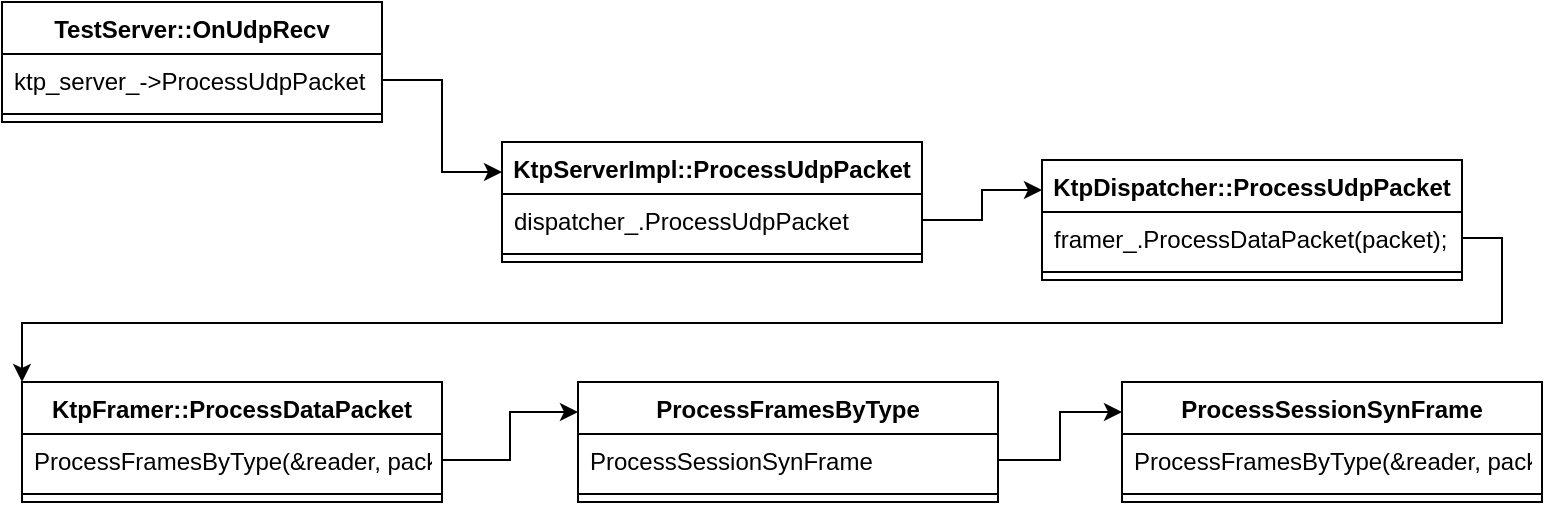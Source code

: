 <mxfile version="16.5.6" type="github" pages="2">
  <diagram id="C5RBs43oDa-KdzZeNtuy" name="Page-1">
    <mxGraphModel dx="1180" dy="758" grid="1" gridSize="10" guides="1" tooltips="1" connect="1" arrows="1" fold="1" page="1" pageScale="1" pageWidth="827" pageHeight="1169" math="0" shadow="0">
      <root>
        <mxCell id="WIyWlLk6GJQsqaUBKTNV-0" />
        <mxCell id="WIyWlLk6GJQsqaUBKTNV-1" parent="WIyWlLk6GJQsqaUBKTNV-0" />
        <mxCell id="Zvb-G_2RB7lF34UyZwdk-3" value="TestServer::OnUdpRecv" style="swimlane;fontStyle=1;align=center;verticalAlign=top;childLayout=stackLayout;horizontal=1;startSize=26;horizontalStack=0;resizeParent=1;resizeParentMax=0;resizeLast=0;collapsible=1;marginBottom=0;" vertex="1" parent="WIyWlLk6GJQsqaUBKTNV-1">
          <mxGeometry x="20" y="50" width="190" height="60" as="geometry" />
        </mxCell>
        <mxCell id="Zvb-G_2RB7lF34UyZwdk-4" value="ktp_server_-&gt;ProcessUdpPacket" style="text;strokeColor=none;fillColor=none;align=left;verticalAlign=top;spacingLeft=4;spacingRight=4;overflow=hidden;rotatable=0;points=[[0,0.5],[1,0.5]];portConstraint=eastwest;" vertex="1" parent="Zvb-G_2RB7lF34UyZwdk-3">
          <mxGeometry y="26" width="190" height="26" as="geometry" />
        </mxCell>
        <mxCell id="Zvb-G_2RB7lF34UyZwdk-5" value="" style="line;strokeWidth=1;fillColor=none;align=left;verticalAlign=middle;spacingTop=-1;spacingLeft=3;spacingRight=3;rotatable=0;labelPosition=right;points=[];portConstraint=eastwest;" vertex="1" parent="Zvb-G_2RB7lF34UyZwdk-3">
          <mxGeometry y="52" width="190" height="8" as="geometry" />
        </mxCell>
        <mxCell id="Zvb-G_2RB7lF34UyZwdk-8" value="KtpServerImpl::ProcessUdpPacket" style="swimlane;fontStyle=1;align=center;verticalAlign=top;childLayout=stackLayout;horizontal=1;startSize=26;horizontalStack=0;resizeParent=1;resizeParentMax=0;resizeLast=0;collapsible=1;marginBottom=0;" vertex="1" parent="WIyWlLk6GJQsqaUBKTNV-1">
          <mxGeometry x="270" y="120" width="210" height="60" as="geometry" />
        </mxCell>
        <mxCell id="Zvb-G_2RB7lF34UyZwdk-9" value="dispatcher_.ProcessUdpPacket" style="text;strokeColor=none;fillColor=none;align=left;verticalAlign=top;spacingLeft=4;spacingRight=4;overflow=hidden;rotatable=0;points=[[0,0.5],[1,0.5]];portConstraint=eastwest;" vertex="1" parent="Zvb-G_2RB7lF34UyZwdk-8">
          <mxGeometry y="26" width="210" height="26" as="geometry" />
        </mxCell>
        <mxCell id="Zvb-G_2RB7lF34UyZwdk-10" value="" style="line;strokeWidth=1;fillColor=none;align=left;verticalAlign=middle;spacingTop=-1;spacingLeft=3;spacingRight=3;rotatable=0;labelPosition=right;points=[];portConstraint=eastwest;" vertex="1" parent="Zvb-G_2RB7lF34UyZwdk-8">
          <mxGeometry y="52" width="210" height="8" as="geometry" />
        </mxCell>
        <mxCell id="Zvb-G_2RB7lF34UyZwdk-11" style="edgeStyle=orthogonalEdgeStyle;rounded=0;orthogonalLoop=1;jettySize=auto;html=1;exitX=1;exitY=0.5;exitDx=0;exitDy=0;entryX=0;entryY=0.25;entryDx=0;entryDy=0;" edge="1" parent="WIyWlLk6GJQsqaUBKTNV-1" source="Zvb-G_2RB7lF34UyZwdk-4" target="Zvb-G_2RB7lF34UyZwdk-8">
          <mxGeometry relative="1" as="geometry" />
        </mxCell>
        <mxCell id="Zvb-G_2RB7lF34UyZwdk-12" value="KtpDispatcher::ProcessUdpPacket" style="swimlane;fontStyle=1;align=center;verticalAlign=top;childLayout=stackLayout;horizontal=1;startSize=26;horizontalStack=0;resizeParent=1;resizeParentMax=0;resizeLast=0;collapsible=1;marginBottom=0;" vertex="1" parent="WIyWlLk6GJQsqaUBKTNV-1">
          <mxGeometry x="540" y="129" width="210" height="60" as="geometry" />
        </mxCell>
        <mxCell id="Zvb-G_2RB7lF34UyZwdk-13" value="framer_.ProcessDataPacket(packet);" style="text;strokeColor=none;fillColor=none;align=left;verticalAlign=top;spacingLeft=4;spacingRight=4;overflow=hidden;rotatable=0;points=[[0,0.5],[1,0.5]];portConstraint=eastwest;" vertex="1" parent="Zvb-G_2RB7lF34UyZwdk-12">
          <mxGeometry y="26" width="210" height="26" as="geometry" />
        </mxCell>
        <mxCell id="Zvb-G_2RB7lF34UyZwdk-14" value="" style="line;strokeWidth=1;fillColor=none;align=left;verticalAlign=middle;spacingTop=-1;spacingLeft=3;spacingRight=3;rotatable=0;labelPosition=right;points=[];portConstraint=eastwest;" vertex="1" parent="Zvb-G_2RB7lF34UyZwdk-12">
          <mxGeometry y="52" width="210" height="8" as="geometry" />
        </mxCell>
        <mxCell id="Zvb-G_2RB7lF34UyZwdk-15" style="edgeStyle=orthogonalEdgeStyle;rounded=0;orthogonalLoop=1;jettySize=auto;html=1;exitX=1;exitY=0.5;exitDx=0;exitDy=0;entryX=0;entryY=0.25;entryDx=0;entryDy=0;" edge="1" parent="WIyWlLk6GJQsqaUBKTNV-1" source="Zvb-G_2RB7lF34UyZwdk-9" target="Zvb-G_2RB7lF34UyZwdk-12">
          <mxGeometry relative="1" as="geometry" />
        </mxCell>
        <mxCell id="Zvb-G_2RB7lF34UyZwdk-16" value="KtpFramer::ProcessDataPacket" style="swimlane;fontStyle=1;align=center;verticalAlign=top;childLayout=stackLayout;horizontal=1;startSize=26;horizontalStack=0;resizeParent=1;resizeParentMax=0;resizeLast=0;collapsible=1;marginBottom=0;" vertex="1" parent="WIyWlLk6GJQsqaUBKTNV-1">
          <mxGeometry x="30" y="240" width="210" height="60" as="geometry" />
        </mxCell>
        <mxCell id="Zvb-G_2RB7lF34UyZwdk-17" value="ProcessFramesByType(&amp;reader, packet);" style="text;strokeColor=none;fillColor=none;align=left;verticalAlign=top;spacingLeft=4;spacingRight=4;overflow=hidden;rotatable=0;points=[[0,0.5],[1,0.5]];portConstraint=eastwest;" vertex="1" parent="Zvb-G_2RB7lF34UyZwdk-16">
          <mxGeometry y="26" width="210" height="26" as="geometry" />
        </mxCell>
        <mxCell id="Zvb-G_2RB7lF34UyZwdk-18" value="" style="line;strokeWidth=1;fillColor=none;align=left;verticalAlign=middle;spacingTop=-1;spacingLeft=3;spacingRight=3;rotatable=0;labelPosition=right;points=[];portConstraint=eastwest;" vertex="1" parent="Zvb-G_2RB7lF34UyZwdk-16">
          <mxGeometry y="52" width="210" height="8" as="geometry" />
        </mxCell>
        <mxCell id="Zvb-G_2RB7lF34UyZwdk-19" style="edgeStyle=orthogonalEdgeStyle;rounded=0;orthogonalLoop=1;jettySize=auto;html=1;exitX=1;exitY=0.5;exitDx=0;exitDy=0;entryX=0;entryY=0;entryDx=0;entryDy=0;" edge="1" parent="WIyWlLk6GJQsqaUBKTNV-1" source="Zvb-G_2RB7lF34UyZwdk-13" target="Zvb-G_2RB7lF34UyZwdk-16">
          <mxGeometry relative="1" as="geometry" />
        </mxCell>
        <mxCell id="Zvb-G_2RB7lF34UyZwdk-20" value="ProcessFramesByType" style="swimlane;fontStyle=1;align=center;verticalAlign=top;childLayout=stackLayout;horizontal=1;startSize=26;horizontalStack=0;resizeParent=1;resizeParentMax=0;resizeLast=0;collapsible=1;marginBottom=0;" vertex="1" parent="WIyWlLk6GJQsqaUBKTNV-1">
          <mxGeometry x="308" y="240" width="210" height="60" as="geometry" />
        </mxCell>
        <mxCell id="Zvb-G_2RB7lF34UyZwdk-21" value="ProcessSessionSynFrame" style="text;strokeColor=none;fillColor=none;align=left;verticalAlign=top;spacingLeft=4;spacingRight=4;overflow=hidden;rotatable=0;points=[[0,0.5],[1,0.5]];portConstraint=eastwest;" vertex="1" parent="Zvb-G_2RB7lF34UyZwdk-20">
          <mxGeometry y="26" width="210" height="26" as="geometry" />
        </mxCell>
        <mxCell id="Zvb-G_2RB7lF34UyZwdk-22" value="" style="line;strokeWidth=1;fillColor=none;align=left;verticalAlign=middle;spacingTop=-1;spacingLeft=3;spacingRight=3;rotatable=0;labelPosition=right;points=[];portConstraint=eastwest;" vertex="1" parent="Zvb-G_2RB7lF34UyZwdk-20">
          <mxGeometry y="52" width="210" height="8" as="geometry" />
        </mxCell>
        <mxCell id="Zvb-G_2RB7lF34UyZwdk-23" style="edgeStyle=orthogonalEdgeStyle;rounded=0;orthogonalLoop=1;jettySize=auto;html=1;exitX=1;exitY=0.5;exitDx=0;exitDy=0;entryX=0;entryY=0.25;entryDx=0;entryDy=0;" edge="1" parent="WIyWlLk6GJQsqaUBKTNV-1" source="Zvb-G_2RB7lF34UyZwdk-17" target="Zvb-G_2RB7lF34UyZwdk-20">
          <mxGeometry relative="1" as="geometry" />
        </mxCell>
        <mxCell id="_iYWtfZNIUwV6yEUmiT8-0" value="ProcessSessionSynFrame" style="swimlane;fontStyle=1;align=center;verticalAlign=top;childLayout=stackLayout;horizontal=1;startSize=26;horizontalStack=0;resizeParent=1;resizeParentMax=0;resizeLast=0;collapsible=1;marginBottom=0;" vertex="1" parent="WIyWlLk6GJQsqaUBKTNV-1">
          <mxGeometry x="580" y="240" width="210" height="60" as="geometry" />
        </mxCell>
        <mxCell id="_iYWtfZNIUwV6yEUmiT8-1" value="ProcessFramesByType(&amp;reader, packet);" style="text;strokeColor=none;fillColor=none;align=left;verticalAlign=top;spacingLeft=4;spacingRight=4;overflow=hidden;rotatable=0;points=[[0,0.5],[1,0.5]];portConstraint=eastwest;" vertex="1" parent="_iYWtfZNIUwV6yEUmiT8-0">
          <mxGeometry y="26" width="210" height="26" as="geometry" />
        </mxCell>
        <mxCell id="_iYWtfZNIUwV6yEUmiT8-2" value="" style="line;strokeWidth=1;fillColor=none;align=left;verticalAlign=middle;spacingTop=-1;spacingLeft=3;spacingRight=3;rotatable=0;labelPosition=right;points=[];portConstraint=eastwest;" vertex="1" parent="_iYWtfZNIUwV6yEUmiT8-0">
          <mxGeometry y="52" width="210" height="8" as="geometry" />
        </mxCell>
        <mxCell id="_iYWtfZNIUwV6yEUmiT8-3" style="edgeStyle=orthogonalEdgeStyle;rounded=0;orthogonalLoop=1;jettySize=auto;html=1;exitX=1;exitY=0.5;exitDx=0;exitDy=0;entryX=0;entryY=0.25;entryDx=0;entryDy=0;fontColor=#FFFFFF;" edge="1" parent="WIyWlLk6GJQsqaUBKTNV-1" source="Zvb-G_2RB7lF34UyZwdk-21" target="_iYWtfZNIUwV6yEUmiT8-0">
          <mxGeometry relative="1" as="geometry" />
        </mxCell>
      </root>
    </mxGraphModel>
  </diagram>
  <diagram id="SkF46f49c2pdNxVRJJfA" name="第 2 页">
    <mxGraphModel dx="1298" dy="834" grid="1" gridSize="10" guides="1" tooltips="1" connect="1" arrows="1" fold="1" page="1" pageScale="1" pageWidth="827" pageHeight="1169" math="0" shadow="0">
      <root>
        <mxCell id="ltdCQtRovc_R7p-a1V0x-0" />
        <mxCell id="ltdCQtRovc_R7p-a1V0x-1" parent="ltdCQtRovc_R7p-a1V0x-0" />
        <mxCell id="ltdCQtRovc_R7p-a1V0x-3" value="TestServer" style="swimlane;fontStyle=1;align=center;verticalAlign=top;childLayout=stackLayout;horizontal=1;startSize=26;horizontalStack=0;resizeParent=1;resizeParentMax=0;resizeLast=0;collapsible=1;marginBottom=0;" vertex="1" parent="ltdCQtRovc_R7p-a1V0x-1">
          <mxGeometry x="140" y="60" width="160" height="86" as="geometry" />
        </mxCell>
        <mxCell id="ltdCQtRovc_R7p-a1V0x-4" value="+ field: type" style="text;strokeColor=none;fillColor=none;align=left;verticalAlign=top;spacingLeft=4;spacingRight=4;overflow=hidden;rotatable=0;points=[[0,0.5],[1,0.5]];portConstraint=eastwest;" vertex="1" parent="ltdCQtRovc_R7p-a1V0x-3">
          <mxGeometry y="26" width="160" height="26" as="geometry" />
        </mxCell>
        <mxCell id="ltdCQtRovc_R7p-a1V0x-5" value="" style="line;strokeWidth=1;fillColor=none;align=left;verticalAlign=middle;spacingTop=-1;spacingLeft=3;spacingRight=3;rotatable=0;labelPosition=right;points=[];portConstraint=eastwest;" vertex="1" parent="ltdCQtRovc_R7p-a1V0x-3">
          <mxGeometry y="52" width="160" height="8" as="geometry" />
        </mxCell>
        <mxCell id="ltdCQtRovc_R7p-a1V0x-6" value="+ method(type): type" style="text;strokeColor=none;fillColor=none;align=left;verticalAlign=top;spacingLeft=4;spacingRight=4;overflow=hidden;rotatable=0;points=[[0,0.5],[1,0.5]];portConstraint=eastwest;" vertex="1" parent="ltdCQtRovc_R7p-a1V0x-3">
          <mxGeometry y="60" width="160" height="26" as="geometry" />
        </mxCell>
        <mxCell id="ltdCQtRovc_R7p-a1V0x-7" value="" style="endArrow=block;dashed=1;endFill=0;endSize=12;html=1;rounded=0;" edge="1" parent="ltdCQtRovc_R7p-a1V0x-1">
          <mxGeometry width="160" relative="1" as="geometry">
            <mxPoint x="300" y="70" as="sourcePoint" />
            <mxPoint x="460" y="70" as="targetPoint" />
          </mxGeometry>
        </mxCell>
        <mxCell id="ltdCQtRovc_R7p-a1V0x-12" value="«interface»&lt;br&gt;&lt;span style=&quot;font-weight: 700&quot;&gt;KtpServerVisitorInterface&lt;/span&gt;" style="html=1;" vertex="1" parent="ltdCQtRovc_R7p-a1V0x-1">
          <mxGeometry x="460" y="50" width="180" height="50" as="geometry" />
        </mxCell>
        <mxCell id="ltdCQtRovc_R7p-a1V0x-14" value="Use" style="endArrow=open;endSize=12;dashed=1;html=1;rounded=0;" edge="1" parent="ltdCQtRovc_R7p-a1V0x-1">
          <mxGeometry width="160" relative="1" as="geometry">
            <mxPoint x="300" y="140" as="sourcePoint" />
            <mxPoint x="420" y="140" as="targetPoint" />
          </mxGeometry>
        </mxCell>
        <mxCell id="ltdCQtRovc_R7p-a1V0x-15" value="KtpServer" style="swimlane;fontStyle=1;align=center;verticalAlign=top;childLayout=stackLayout;horizontal=1;startSize=26;horizontalStack=0;resizeParent=1;resizeParentMax=0;resizeLast=0;collapsible=1;marginBottom=0;" vertex="1" parent="ltdCQtRovc_R7p-a1V0x-1">
          <mxGeometry x="420" y="130" width="160" height="86" as="geometry" />
        </mxCell>
        <mxCell id="ltdCQtRovc_R7p-a1V0x-16" value="+ field: type" style="text;strokeColor=none;fillColor=none;align=left;verticalAlign=top;spacingLeft=4;spacingRight=4;overflow=hidden;rotatable=0;points=[[0,0.5],[1,0.5]];portConstraint=eastwest;" vertex="1" parent="ltdCQtRovc_R7p-a1V0x-15">
          <mxGeometry y="26" width="160" height="26" as="geometry" />
        </mxCell>
        <mxCell id="ltdCQtRovc_R7p-a1V0x-17" value="" style="line;strokeWidth=1;fillColor=none;align=left;verticalAlign=middle;spacingTop=-1;spacingLeft=3;spacingRight=3;rotatable=0;labelPosition=right;points=[];portConstraint=eastwest;" vertex="1" parent="ltdCQtRovc_R7p-a1V0x-15">
          <mxGeometry y="52" width="160" height="8" as="geometry" />
        </mxCell>
        <mxCell id="ltdCQtRovc_R7p-a1V0x-18" value="+ method(type): type" style="text;strokeColor=none;fillColor=none;align=left;verticalAlign=top;spacingLeft=4;spacingRight=4;overflow=hidden;rotatable=0;points=[[0,0.5],[1,0.5]];portConstraint=eastwest;" vertex="1" parent="ltdCQtRovc_R7p-a1V0x-15">
          <mxGeometry y="60" width="160" height="26" as="geometry" />
        </mxCell>
        <mxCell id="ltdCQtRovc_R7p-a1V0x-19" value="KtpServerImpl" style="swimlane;fontStyle=1;align=center;verticalAlign=top;childLayout=stackLayout;horizontal=1;startSize=26;horizontalStack=0;resizeParent=1;resizeParentMax=0;resizeLast=0;collapsible=1;marginBottom=0;" vertex="1" parent="ltdCQtRovc_R7p-a1V0x-1">
          <mxGeometry x="80" y="330" width="160" height="86" as="geometry" />
        </mxCell>
        <mxCell id="ltdCQtRovc_R7p-a1V0x-20" value="+ field: type" style="text;strokeColor=none;fillColor=none;align=left;verticalAlign=top;spacingLeft=4;spacingRight=4;overflow=hidden;rotatable=0;points=[[0,0.5],[1,0.5]];portConstraint=eastwest;" vertex="1" parent="ltdCQtRovc_R7p-a1V0x-19">
          <mxGeometry y="26" width="160" height="26" as="geometry" />
        </mxCell>
        <mxCell id="ltdCQtRovc_R7p-a1V0x-21" value="" style="line;strokeWidth=1;fillColor=none;align=left;verticalAlign=middle;spacingTop=-1;spacingLeft=3;spacingRight=3;rotatable=0;labelPosition=right;points=[];portConstraint=eastwest;" vertex="1" parent="ltdCQtRovc_R7p-a1V0x-19">
          <mxGeometry y="52" width="160" height="8" as="geometry" />
        </mxCell>
        <mxCell id="ltdCQtRovc_R7p-a1V0x-22" value="+ method(type): type" style="text;strokeColor=none;fillColor=none;align=left;verticalAlign=top;spacingLeft=4;spacingRight=4;overflow=hidden;rotatable=0;points=[[0,0.5],[1,0.5]];portConstraint=eastwest;" vertex="1" parent="ltdCQtRovc_R7p-a1V0x-19">
          <mxGeometry y="60" width="160" height="26" as="geometry" />
        </mxCell>
        <mxCell id="ltdCQtRovc_R7p-a1V0x-23" value="Extends" style="endArrow=block;endSize=16;endFill=0;html=1;rounded=0;entryX=0;entryY=0.5;entryDx=0;entryDy=0;exitX=0.5;exitY=0;exitDx=0;exitDy=0;" edge="1" parent="ltdCQtRovc_R7p-a1V0x-1" source="ltdCQtRovc_R7p-a1V0x-19" target="ltdCQtRovc_R7p-a1V0x-18">
          <mxGeometry width="160" relative="1" as="geometry">
            <mxPoint x="410" y="310" as="sourcePoint" />
            <mxPoint x="460" y="270" as="targetPoint" />
          </mxGeometry>
        </mxCell>
        <mxCell id="ltdCQtRovc_R7p-a1V0x-24" value="«interface»&lt;br&gt;&lt;b&gt;KtpDispatcherVisitorInterface&lt;/b&gt;" style="html=1;" vertex="1" parent="ltdCQtRovc_R7p-a1V0x-1">
          <mxGeometry x="400" y="290" width="180" height="50" as="geometry" />
        </mxCell>
        <mxCell id="ltdCQtRovc_R7p-a1V0x-25" value="" style="endArrow=block;dashed=1;endFill=0;endSize=12;html=1;rounded=0;exitX=1.019;exitY=0.169;exitDx=0;exitDy=0;exitPerimeter=0;entryX=0;entryY=0.5;entryDx=0;entryDy=0;" edge="1" parent="ltdCQtRovc_R7p-a1V0x-1" source="ltdCQtRovc_R7p-a1V0x-19" target="ltdCQtRovc_R7p-a1V0x-24">
          <mxGeometry width="160" relative="1" as="geometry">
            <mxPoint x="220" y="354.5" as="sourcePoint" />
            <mxPoint x="380" y="354.5" as="targetPoint" />
          </mxGeometry>
        </mxCell>
        <mxCell id="ltdCQtRovc_R7p-a1V0x-26" value="KtpDispatcher" style="swimlane;fontStyle=1;align=center;verticalAlign=top;childLayout=stackLayout;horizontal=1;startSize=26;horizontalStack=0;resizeParent=1;resizeParentMax=0;resizeLast=0;collapsible=1;marginBottom=0;" vertex="1" parent="ltdCQtRovc_R7p-a1V0x-1">
          <mxGeometry x="380" y="420" width="160" height="86" as="geometry" />
        </mxCell>
        <mxCell id="ltdCQtRovc_R7p-a1V0x-27" value="+ field: type" style="text;strokeColor=none;fillColor=none;align=left;verticalAlign=top;spacingLeft=4;spacingRight=4;overflow=hidden;rotatable=0;points=[[0,0.5],[1,0.5]];portConstraint=eastwest;" vertex="1" parent="ltdCQtRovc_R7p-a1V0x-26">
          <mxGeometry y="26" width="160" height="26" as="geometry" />
        </mxCell>
        <mxCell id="ltdCQtRovc_R7p-a1V0x-28" value="" style="line;strokeWidth=1;fillColor=none;align=left;verticalAlign=middle;spacingTop=-1;spacingLeft=3;spacingRight=3;rotatable=0;labelPosition=right;points=[];portConstraint=eastwest;" vertex="1" parent="ltdCQtRovc_R7p-a1V0x-26">
          <mxGeometry y="52" width="160" height="8" as="geometry" />
        </mxCell>
        <mxCell id="ltdCQtRovc_R7p-a1V0x-29" value="+ method(type): type" style="text;strokeColor=none;fillColor=none;align=left;verticalAlign=top;spacingLeft=4;spacingRight=4;overflow=hidden;rotatable=0;points=[[0,0.5],[1,0.5]];portConstraint=eastwest;" vertex="1" parent="ltdCQtRovc_R7p-a1V0x-26">
          <mxGeometry y="60" width="160" height="26" as="geometry" />
        </mxCell>
        <mxCell id="ltdCQtRovc_R7p-a1V0x-30" value="Use" style="endArrow=open;endSize=12;dashed=1;html=1;rounded=0;entryX=0;entryY=0.25;entryDx=0;entryDy=0;" edge="1" parent="ltdCQtRovc_R7p-a1V0x-1" target="ltdCQtRovc_R7p-a1V0x-26">
          <mxGeometry width="160" relative="1" as="geometry">
            <mxPoint x="240" y="410" as="sourcePoint" />
            <mxPoint x="330" y="490" as="targetPoint" />
          </mxGeometry>
        </mxCell>
        <mxCell id="ltdCQtRovc_R7p-a1V0x-31" value="KtpFramer" style="swimlane;fontStyle=1;align=center;verticalAlign=top;childLayout=stackLayout;horizontal=1;startSize=26;horizontalStack=0;resizeParent=1;resizeParentMax=0;resizeLast=0;collapsible=1;marginBottom=0;" vertex="1" parent="ltdCQtRovc_R7p-a1V0x-1">
          <mxGeometry x="80" y="580" width="160" height="86" as="geometry" />
        </mxCell>
        <mxCell id="ltdCQtRovc_R7p-a1V0x-32" value="+ field: type" style="text;strokeColor=none;fillColor=none;align=left;verticalAlign=top;spacingLeft=4;spacingRight=4;overflow=hidden;rotatable=0;points=[[0,0.5],[1,0.5]];portConstraint=eastwest;" vertex="1" parent="ltdCQtRovc_R7p-a1V0x-31">
          <mxGeometry y="26" width="160" height="26" as="geometry" />
        </mxCell>
        <mxCell id="ltdCQtRovc_R7p-a1V0x-33" value="" style="line;strokeWidth=1;fillColor=none;align=left;verticalAlign=middle;spacingTop=-1;spacingLeft=3;spacingRight=3;rotatable=0;labelPosition=right;points=[];portConstraint=eastwest;" vertex="1" parent="ltdCQtRovc_R7p-a1V0x-31">
          <mxGeometry y="52" width="160" height="8" as="geometry" />
        </mxCell>
        <mxCell id="ltdCQtRovc_R7p-a1V0x-34" value="+ method(type): type" style="text;strokeColor=none;fillColor=none;align=left;verticalAlign=top;spacingLeft=4;spacingRight=4;overflow=hidden;rotatable=0;points=[[0,0.5],[1,0.5]];portConstraint=eastwest;" vertex="1" parent="ltdCQtRovc_R7p-a1V0x-31">
          <mxGeometry y="60" width="160" height="26" as="geometry" />
        </mxCell>
        <mxCell id="ltdCQtRovc_R7p-a1V0x-36" value="Use" style="endArrow=open;endSize=12;dashed=1;html=1;rounded=0;entryX=0.5;entryY=0;entryDx=0;entryDy=0;exitX=0;exitY=0.5;exitDx=0;exitDy=0;" edge="1" parent="ltdCQtRovc_R7p-a1V0x-1" source="ltdCQtRovc_R7p-a1V0x-29" target="ltdCQtRovc_R7p-a1V0x-31">
          <mxGeometry width="160" relative="1" as="geometry">
            <mxPoint x="240" y="410" as="sourcePoint" />
            <mxPoint x="340" y="570" as="targetPoint" />
          </mxGeometry>
        </mxCell>
        <mxCell id="ltdCQtRovc_R7p-a1V0x-37" value="«interface»&lt;br&gt;&lt;b&gt;KtpFramerVisitorInterface&lt;/b&gt;" style="html=1;" vertex="1" parent="ltdCQtRovc_R7p-a1V0x-1">
          <mxGeometry x="370" y="610" width="180" height="50" as="geometry" />
        </mxCell>
        <mxCell id="ltdCQtRovc_R7p-a1V0x-40" value="Use" style="endArrow=open;endSize=12;dashed=1;html=1;rounded=0;entryX=0;entryY=0.5;entryDx=0;entryDy=0;exitX=1;exitY=0.25;exitDx=0;exitDy=0;" edge="1" parent="ltdCQtRovc_R7p-a1V0x-1" source="ltdCQtRovc_R7p-a1V0x-31" target="ltdCQtRovc_R7p-a1V0x-37">
          <mxGeometry width="160" relative="1" as="geometry">
            <mxPoint x="240" y="410" as="sourcePoint" />
            <mxPoint x="340" y="570" as="targetPoint" />
          </mxGeometry>
        </mxCell>
        <mxCell id="ltdCQtRovc_R7p-a1V0x-41" value="" style="endArrow=block;dashed=1;endFill=0;endSize=12;html=1;rounded=0;exitX=0.506;exitY=0.962;exitDx=0;exitDy=0;exitPerimeter=0;entryX=0.5;entryY=0;entryDx=0;entryDy=0;" edge="1" parent="ltdCQtRovc_R7p-a1V0x-1" source="ltdCQtRovc_R7p-a1V0x-29" target="ltdCQtRovc_R7p-a1V0x-37">
          <mxGeometry width="160" relative="1" as="geometry">
            <mxPoint x="220" y="354.5" as="sourcePoint" />
            <mxPoint x="380" y="354.5" as="targetPoint" />
          </mxGeometry>
        </mxCell>
      </root>
    </mxGraphModel>
  </diagram>
</mxfile>
